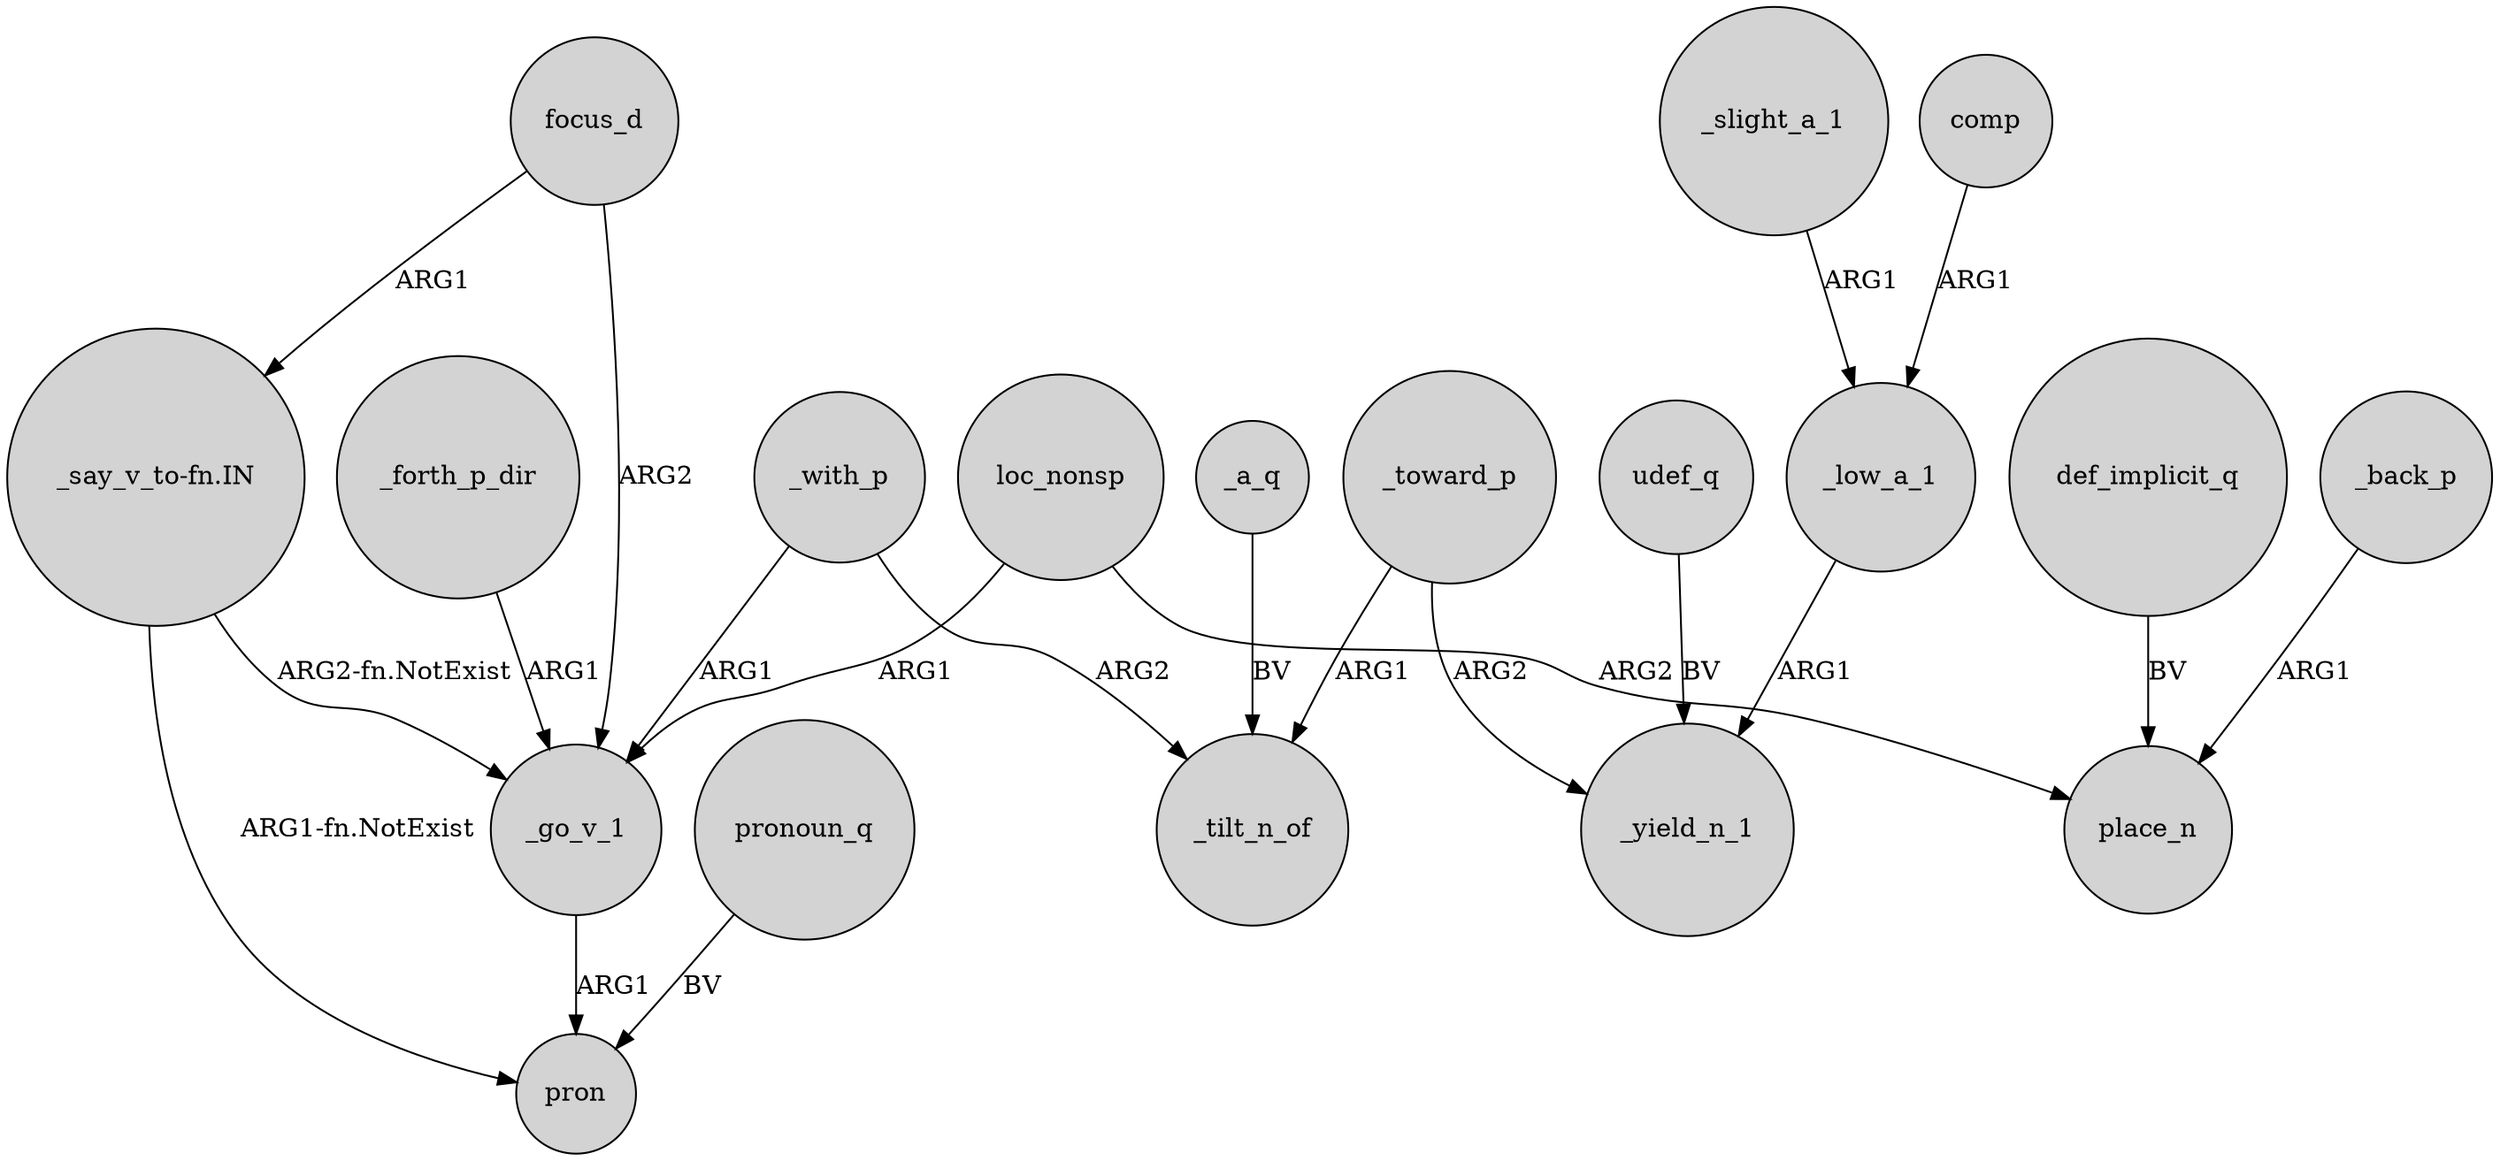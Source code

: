digraph {
	node [shape=circle style=filled]
	focus_d -> _go_v_1 [label=ARG2]
	"_say_v_to-fn.IN" -> _go_v_1 [label="ARG2-fn.NotExist"]
	"_say_v_to-fn.IN" -> pron [label="ARG1-fn.NotExist"]
	def_implicit_q -> place_n [label=BV]
	_toward_p -> _yield_n_1 [label=ARG2]
	_slight_a_1 -> _low_a_1 [label=ARG1]
	_with_p -> _go_v_1 [label=ARG1]
	pronoun_q -> pron [label=BV]
	_with_p -> _tilt_n_of [label=ARG2]
	_toward_p -> _tilt_n_of [label=ARG1]
	_a_q -> _tilt_n_of [label=BV]
	_go_v_1 -> pron [label=ARG1]
	loc_nonsp -> place_n [label=ARG2]
	_back_p -> place_n [label=ARG1]
	loc_nonsp -> _go_v_1 [label=ARG1]
	udef_q -> _yield_n_1 [label=BV]
	_forth_p_dir -> _go_v_1 [label=ARG1]
	focus_d -> "_say_v_to-fn.IN" [label=ARG1]
	comp -> _low_a_1 [label=ARG1]
	_low_a_1 -> _yield_n_1 [label=ARG1]
}
